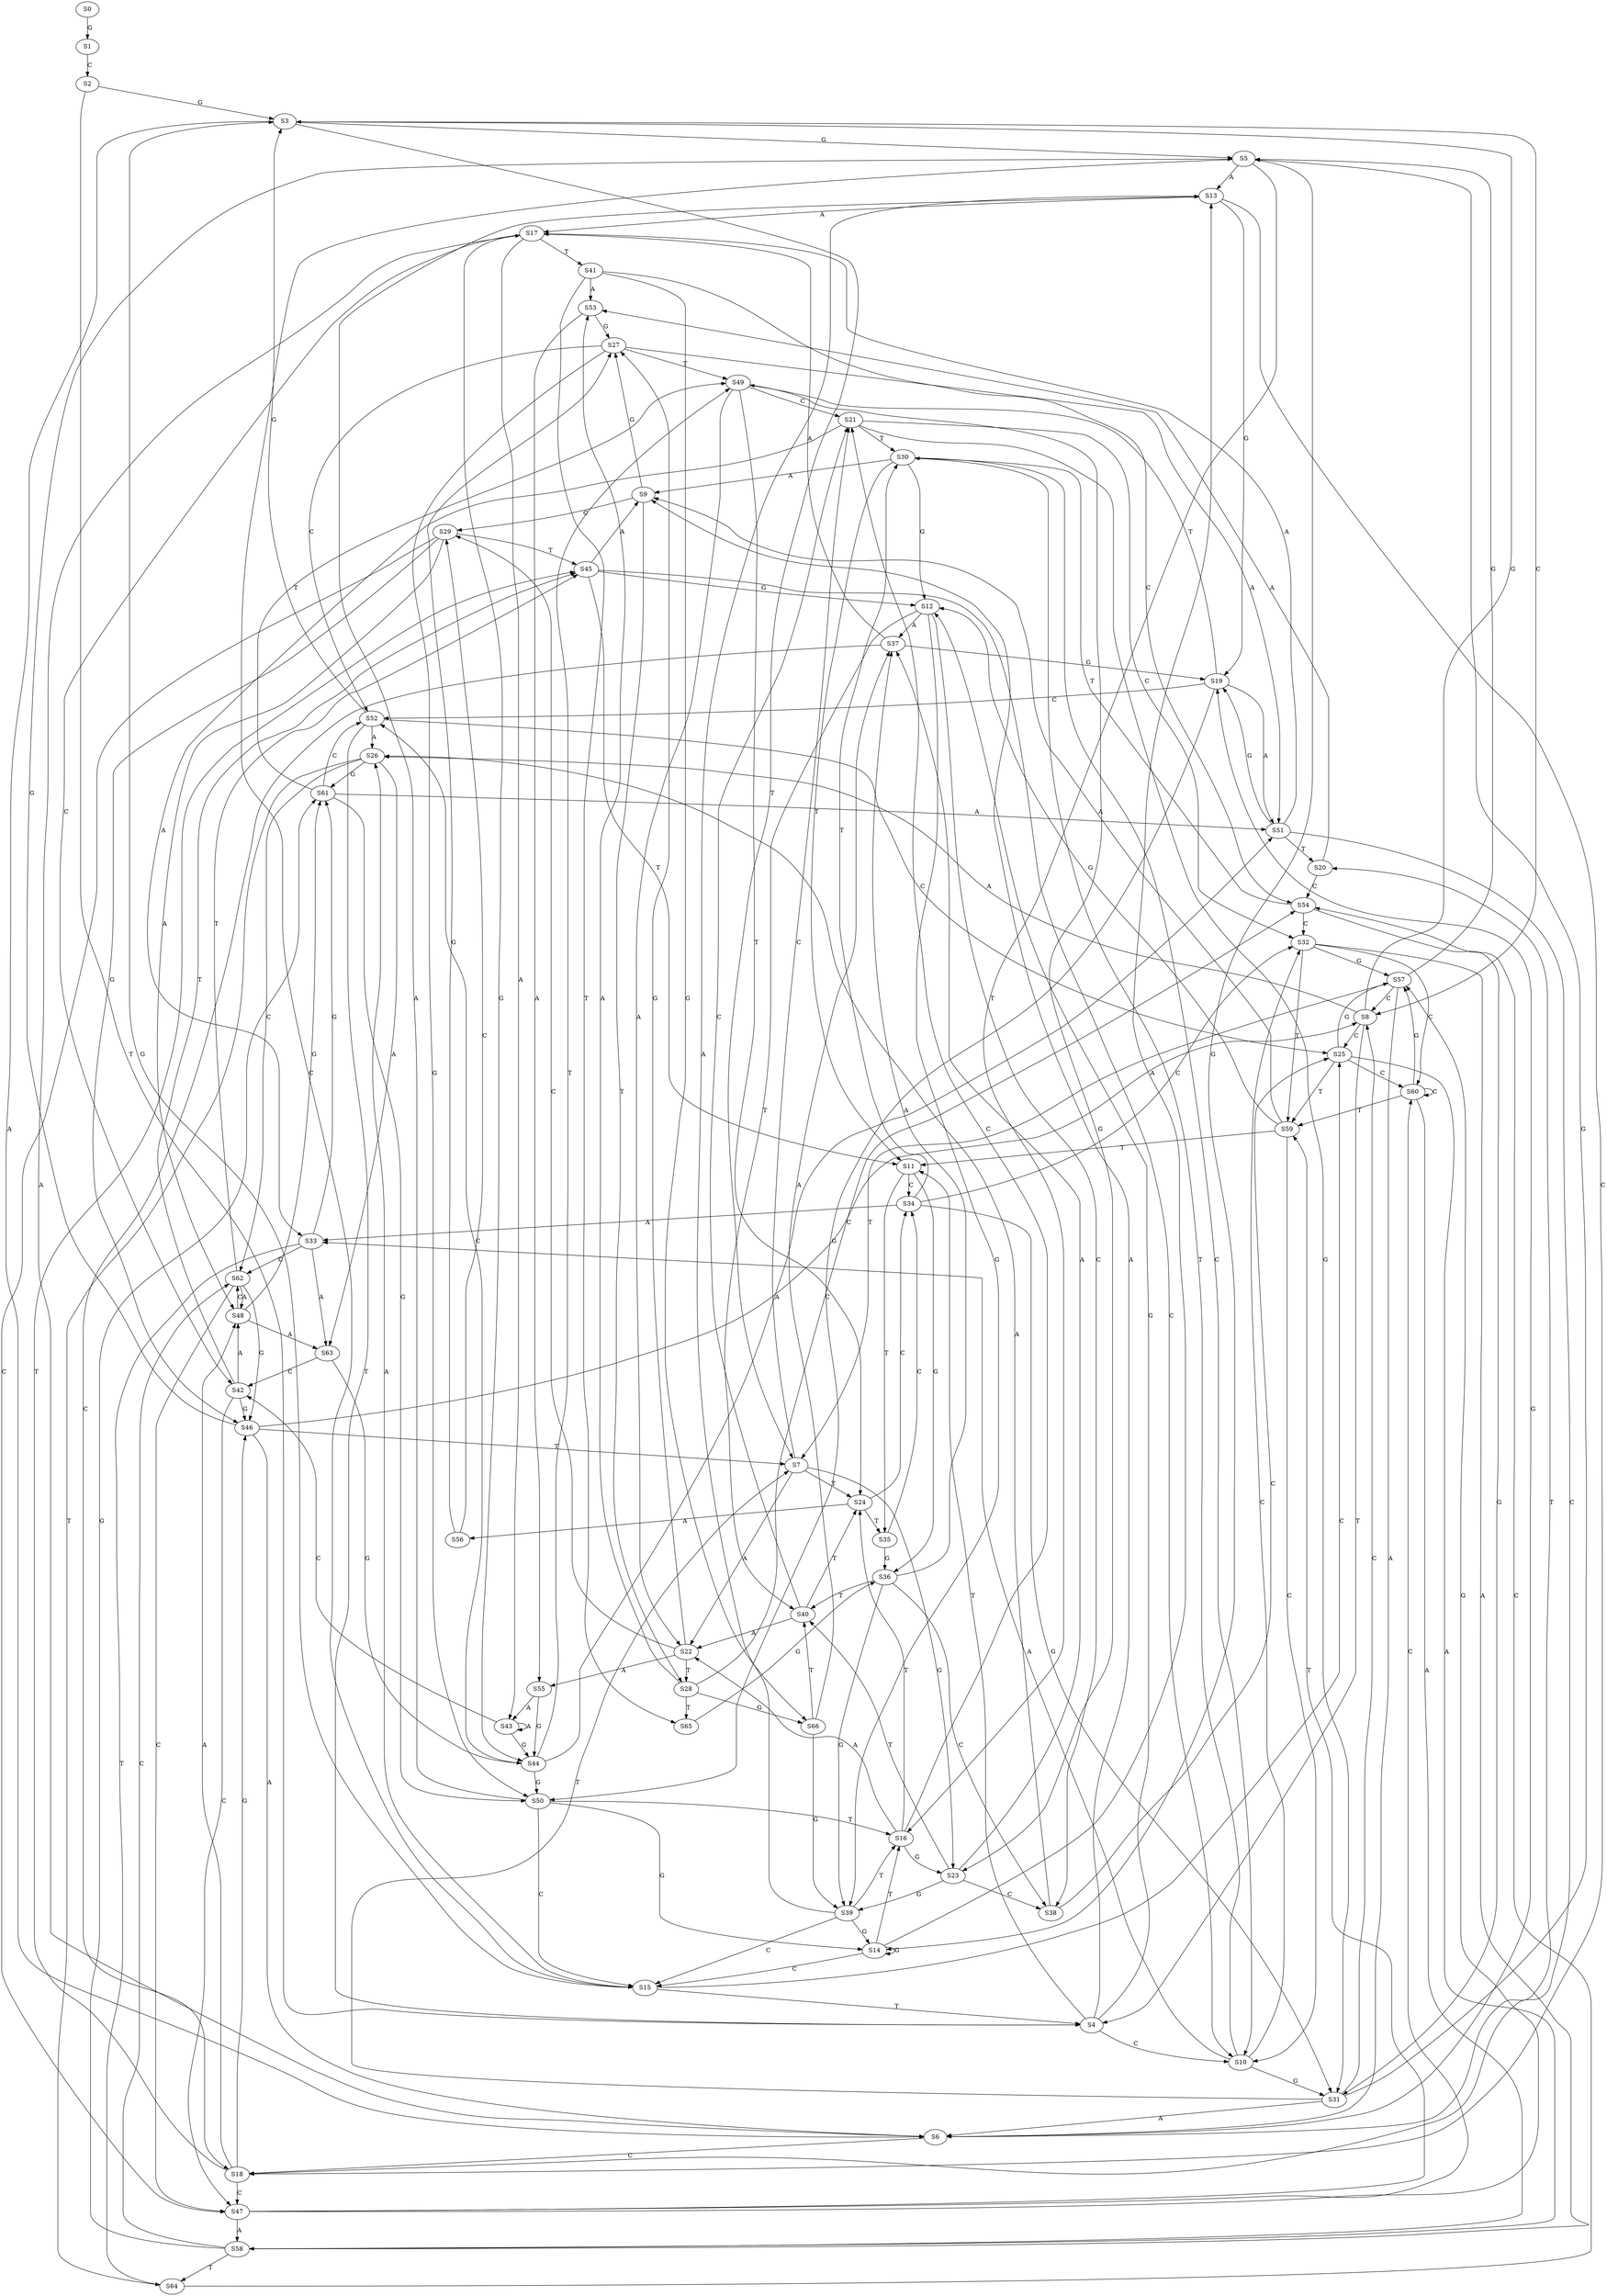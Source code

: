 strict digraph  {
	S0 -> S1 [ label = G ];
	S1 -> S2 [ label = C ];
	S2 -> S3 [ label = G ];
	S2 -> S4 [ label = T ];
	S3 -> S5 [ label = G ];
	S3 -> S6 [ label = A ];
	S3 -> S7 [ label = T ];
	S3 -> S8 [ label = C ];
	S4 -> S9 [ label = A ];
	S4 -> S10 [ label = C ];
	S4 -> S11 [ label = T ];
	S4 -> S12 [ label = G ];
	S5 -> S13 [ label = A ];
	S5 -> S14 [ label = G ];
	S5 -> S15 [ label = C ];
	S5 -> S16 [ label = T ];
	S6 -> S17 [ label = A ];
	S6 -> S18 [ label = C ];
	S6 -> S19 [ label = G ];
	S6 -> S20 [ label = T ];
	S7 -> S21 [ label = C ];
	S7 -> S22 [ label = A ];
	S7 -> S23 [ label = G ];
	S7 -> S24 [ label = T ];
	S8 -> S3 [ label = G ];
	S8 -> S4 [ label = T ];
	S8 -> S25 [ label = C ];
	S8 -> S26 [ label = A ];
	S9 -> S27 [ label = G ];
	S9 -> S28 [ label = T ];
	S9 -> S29 [ label = C ];
	S10 -> S30 [ label = T ];
	S10 -> S31 [ label = G ];
	S10 -> S32 [ label = C ];
	S10 -> S33 [ label = A ];
	S11 -> S34 [ label = C ];
	S11 -> S35 [ label = T ];
	S11 -> S36 [ label = G ];
	S12 -> S37 [ label = A ];
	S12 -> S38 [ label = C ];
	S12 -> S39 [ label = G ];
	S12 -> S40 [ label = T ];
	S13 -> S17 [ label = A ];
	S13 -> S19 [ label = G ];
	S13 -> S18 [ label = C ];
	S14 -> S16 [ label = T ];
	S14 -> S15 [ label = C ];
	S14 -> S14 [ label = G ];
	S14 -> S13 [ label = A ];
	S15 -> S4 [ label = T ];
	S15 -> S25 [ label = C ];
	S15 -> S26 [ label = A ];
	S15 -> S3 [ label = G ];
	S16 -> S22 [ label = A ];
	S16 -> S21 [ label = C ];
	S16 -> S23 [ label = G ];
	S16 -> S24 [ label = T ];
	S17 -> S41 [ label = T ];
	S17 -> S42 [ label = C ];
	S17 -> S43 [ label = A ];
	S17 -> S44 [ label = G ];
	S18 -> S45 [ label = T ];
	S18 -> S46 [ label = G ];
	S18 -> S47 [ label = C ];
	S18 -> S48 [ label = A ];
	S19 -> S49 [ label = T ];
	S19 -> S50 [ label = G ];
	S19 -> S51 [ label = A ];
	S19 -> S52 [ label = C ];
	S20 -> S53 [ label = A ];
	S20 -> S54 [ label = C ];
	S21 -> S30 [ label = T ];
	S21 -> S31 [ label = G ];
	S21 -> S33 [ label = A ];
	S21 -> S32 [ label = C ];
	S22 -> S28 [ label = T ];
	S22 -> S27 [ label = G ];
	S22 -> S55 [ label = A ];
	S22 -> S29 [ label = C ];
	S23 -> S40 [ label = T ];
	S23 -> S39 [ label = G ];
	S23 -> S37 [ label = A ];
	S23 -> S38 [ label = C ];
	S24 -> S34 [ label = C ];
	S24 -> S56 [ label = A ];
	S24 -> S35 [ label = T ];
	S25 -> S57 [ label = G ];
	S25 -> S58 [ label = A ];
	S25 -> S59 [ label = T ];
	S25 -> S60 [ label = C ];
	S26 -> S61 [ label = G ];
	S26 -> S62 [ label = C ];
	S26 -> S63 [ label = A ];
	S26 -> S64 [ label = T ];
	S27 -> S49 [ label = T ];
	S27 -> S51 [ label = A ];
	S27 -> S52 [ label = C ];
	S27 -> S50 [ label = G ];
	S28 -> S54 [ label = C ];
	S28 -> S53 [ label = A ];
	S28 -> S65 [ label = T ];
	S28 -> S66 [ label = G ];
	S29 -> S46 [ label = G ];
	S29 -> S45 [ label = T ];
	S29 -> S47 [ label = C ];
	S29 -> S48 [ label = A ];
	S30 -> S12 [ label = G ];
	S30 -> S10 [ label = C ];
	S30 -> S9 [ label = A ];
	S30 -> S11 [ label = T ];
	S31 -> S5 [ label = G ];
	S31 -> S7 [ label = T ];
	S31 -> S8 [ label = C ];
	S31 -> S6 [ label = A ];
	S32 -> S60 [ label = C ];
	S32 -> S58 [ label = A ];
	S32 -> S59 [ label = T ];
	S32 -> S57 [ label = G ];
	S33 -> S64 [ label = T ];
	S33 -> S62 [ label = C ];
	S33 -> S63 [ label = A ];
	S33 -> S61 [ label = G ];
	S34 -> S33 [ label = A ];
	S34 -> S32 [ label = C ];
	S34 -> S31 [ label = G ];
	S34 -> S30 [ label = T ];
	S35 -> S36 [ label = G ];
	S35 -> S34 [ label = C ];
	S36 -> S39 [ label = G ];
	S36 -> S38 [ label = C ];
	S36 -> S40 [ label = T ];
	S36 -> S37 [ label = A ];
	S37 -> S19 [ label = G ];
	S37 -> S18 [ label = C ];
	S37 -> S17 [ label = A ];
	S38 -> S25 [ label = C ];
	S38 -> S26 [ label = A ];
	S39 -> S14 [ label = G ];
	S39 -> S15 [ label = C ];
	S39 -> S13 [ label = A ];
	S39 -> S16 [ label = T ];
	S40 -> S21 [ label = C ];
	S40 -> S24 [ label = T ];
	S40 -> S22 [ label = A ];
	S41 -> S53 [ label = A ];
	S41 -> S54 [ label = C ];
	S41 -> S66 [ label = G ];
	S41 -> S65 [ label = T ];
	S42 -> S48 [ label = A ];
	S42 -> S47 [ label = C ];
	S42 -> S46 [ label = G ];
	S42 -> S45 [ label = T ];
	S43 -> S44 [ label = G ];
	S43 -> S42 [ label = C ];
	S43 -> S43 [ label = A ];
	S44 -> S49 [ label = T ];
	S44 -> S51 [ label = A ];
	S44 -> S52 [ label = C ];
	S44 -> S50 [ label = G ];
	S45 -> S9 [ label = A ];
	S45 -> S10 [ label = C ];
	S45 -> S11 [ label = T ];
	S45 -> S12 [ label = G ];
	S46 -> S5 [ label = G ];
	S46 -> S6 [ label = A ];
	S46 -> S7 [ label = T ];
	S46 -> S8 [ label = C ];
	S47 -> S60 [ label = C ];
	S47 -> S58 [ label = A ];
	S47 -> S59 [ label = T ];
	S47 -> S57 [ label = G ];
	S48 -> S61 [ label = G ];
	S48 -> S62 [ label = C ];
	S48 -> S63 [ label = A ];
	S49 -> S22 [ label = A ];
	S49 -> S21 [ label = C ];
	S49 -> S23 [ label = G ];
	S49 -> S24 [ label = T ];
	S50 -> S13 [ label = A ];
	S50 -> S14 [ label = G ];
	S50 -> S16 [ label = T ];
	S50 -> S15 [ label = C ];
	S51 -> S17 [ label = A ];
	S51 -> S18 [ label = C ];
	S51 -> S20 [ label = T ];
	S51 -> S19 [ label = G ];
	S52 -> S25 [ label = C ];
	S52 -> S26 [ label = A ];
	S52 -> S3 [ label = G ];
	S52 -> S4 [ label = T ];
	S53 -> S27 [ label = G ];
	S53 -> S55 [ label = A ];
	S54 -> S32 [ label = C ];
	S54 -> S31 [ label = G ];
	S54 -> S30 [ label = T ];
	S55 -> S44 [ label = G ];
	S55 -> S43 [ label = A ];
	S56 -> S29 [ label = C ];
	S56 -> S27 [ label = G ];
	S57 -> S6 [ label = A ];
	S57 -> S5 [ label = G ];
	S57 -> S7 [ label = T ];
	S57 -> S8 [ label = C ];
	S58 -> S61 [ label = G ];
	S58 -> S64 [ label = T ];
	S58 -> S62 [ label = C ];
	S59 -> S12 [ label = G ];
	S59 -> S10 [ label = C ];
	S59 -> S11 [ label = T ];
	S59 -> S9 [ label = A ];
	S60 -> S57 [ label = G ];
	S60 -> S60 [ label = C ];
	S60 -> S58 [ label = A ];
	S60 -> S59 [ label = T ];
	S61 -> S50 [ label = G ];
	S61 -> S49 [ label = T ];
	S61 -> S51 [ label = A ];
	S61 -> S52 [ label = C ];
	S62 -> S45 [ label = T ];
	S62 -> S47 [ label = C ];
	S62 -> S48 [ label = A ];
	S62 -> S46 [ label = G ];
	S63 -> S44 [ label = G ];
	S63 -> S42 [ label = C ];
	S64 -> S54 [ label = C ];
	S65 -> S36 [ label = G ];
	S66 -> S39 [ label = G ];
	S66 -> S37 [ label = A ];
	S66 -> S40 [ label = T ];
}
